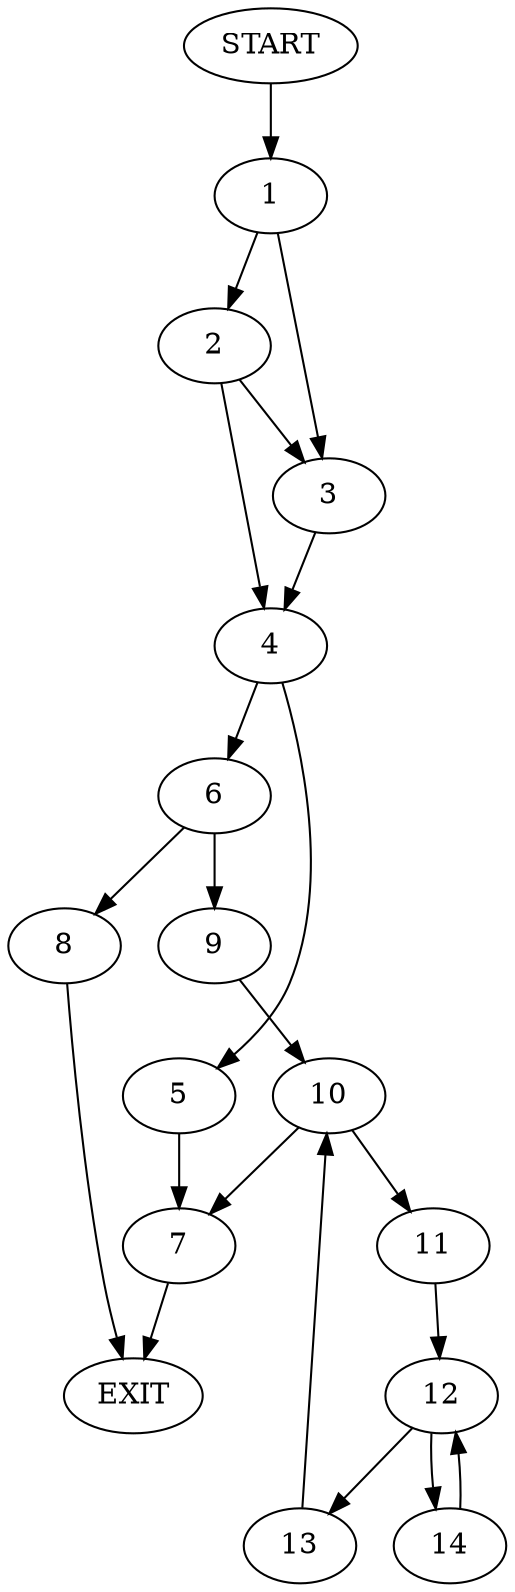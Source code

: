 digraph {
0 [label="START"]
15 [label="EXIT"]
0 -> 1
1 -> 2
1 -> 3
3 -> 4
2 -> 4
2 -> 3
4 -> 5
4 -> 6
5 -> 7
6 -> 8
6 -> 9
7 -> 15
9 -> 10
8 -> 15
10 -> 11
10 -> 7
11 -> 12
12 -> 13
12 -> 14
13 -> 10
14 -> 12
}
